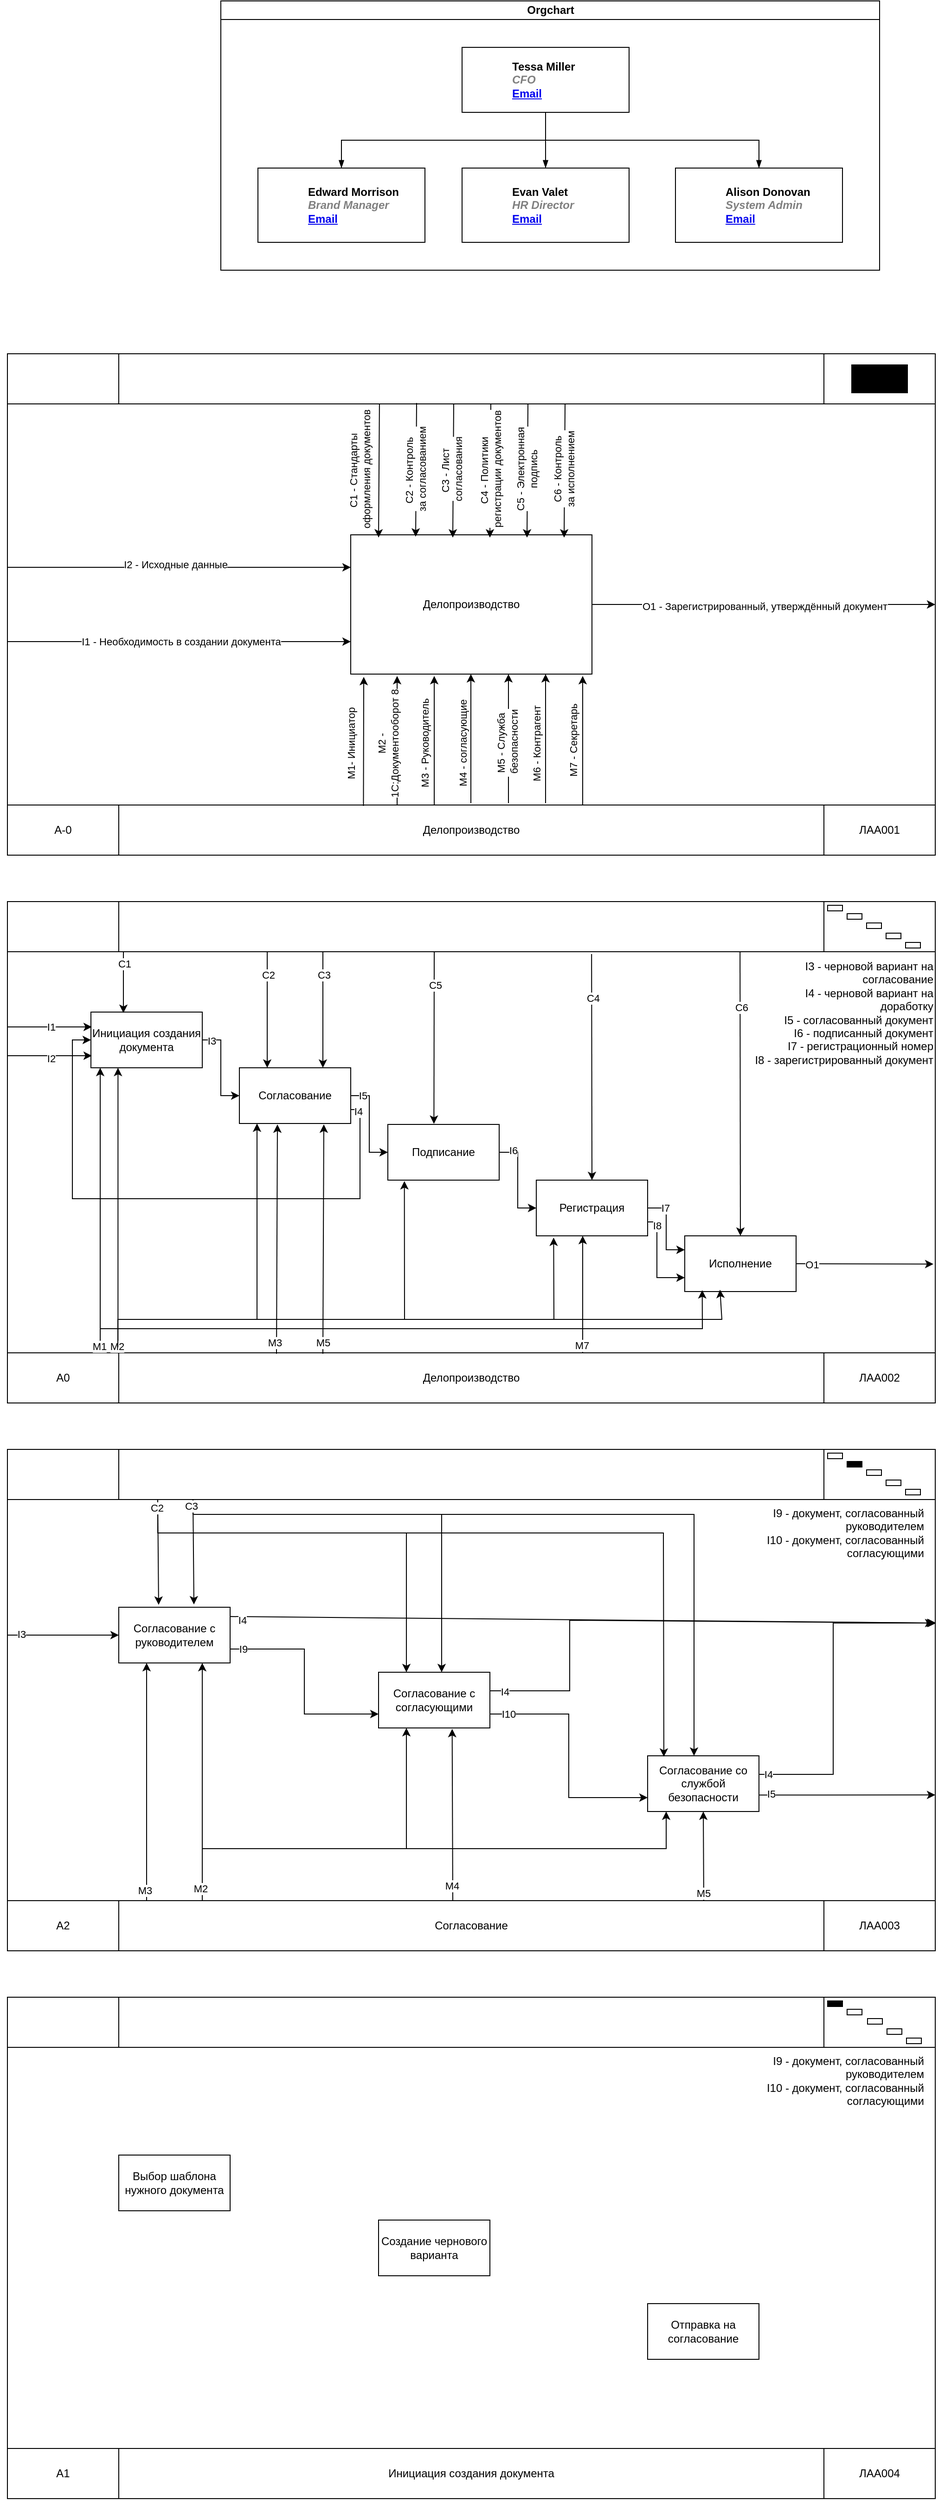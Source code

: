 <mxfile version="25.0.1">
  <diagram id="prtHgNgQTEPvFCAcTncT" name="Page-1">
    <mxGraphModel dx="2032" dy="688" grid="1" gridSize="10" guides="1" tooltips="1" connect="1" arrows="1" fold="1" page="1" pageScale="1" pageWidth="827" pageHeight="1169" math="0" shadow="0">
      <root>
        <mxCell id="0" />
        <mxCell id="1" parent="0" />
        <mxCell id="dNxyNK7c78bLwvsdeMH5-11" value="Orgchart" style="swimlane;html=1;startSize=20;horizontal=1;containerType=tree;glass=0;" parent="1" vertex="1">
          <mxGeometry x="40" y="80" width="710" height="290" as="geometry" />
        </mxCell>
        <UserObject label="%name%&lt;br&gt;&lt;i style=&quot;color: gray&quot;&gt;%position%&lt;/i&gt;&lt;br&gt;&lt;a href=&quot;mailto:%email%&quot;&gt;Email&lt;/a&gt;" name="Tessa Miller" position="CFO" location="Office 1" email="me@example.com" placeholders="1" link="https://www.draw.io" id="dNxyNK7c78bLwvsdeMH5-12">
          <mxCell style="label;image=https://cdn3.iconfinder.com/data/icons/user-avatars-1/512/users-3-128.png;whiteSpace=wrap;html=1;rounded=0;glass=0;treeMoving=1;treeFolding=1;" parent="dNxyNK7c78bLwvsdeMH5-11" vertex="1">
            <mxGeometry x="260" y="50" width="180" height="70" as="geometry" />
          </mxCell>
        </UserObject>
        <mxCell id="dNxyNK7c78bLwvsdeMH5-13" value="" style="endArrow=blockThin;endFill=1;fontSize=11;edgeStyle=elbowEdgeStyle;elbow=vertical;rounded=0;" parent="dNxyNK7c78bLwvsdeMH5-11" source="dNxyNK7c78bLwvsdeMH5-12" target="dNxyNK7c78bLwvsdeMH5-14" edge="1">
          <mxGeometry relative="1" as="geometry" />
        </mxCell>
        <UserObject label="%name%&lt;br&gt;&lt;i style=&quot;color: gray&quot;&gt;%position%&lt;/i&gt;&lt;br&gt;&lt;a href=&quot;mailto:%email%&quot;&gt;Email&lt;/a&gt;" name="Edward Morrison" position="Brand Manager" location="Office 2" email="me@example.com" placeholders="1" link="https://www.draw.io" id="dNxyNK7c78bLwvsdeMH5-14">
          <mxCell style="label;image=https://cdn3.iconfinder.com/data/icons/user-avatars-1/512/users-10-3-128.png;whiteSpace=wrap;html=1;rounded=0;glass=0;treeFolding=1;treeMoving=1;" parent="dNxyNK7c78bLwvsdeMH5-11" vertex="1">
            <mxGeometry x="40" y="180" width="180" height="80" as="geometry" />
          </mxCell>
        </UserObject>
        <mxCell id="dNxyNK7c78bLwvsdeMH5-15" value="" style="endArrow=blockThin;endFill=1;fontSize=11;edgeStyle=elbowEdgeStyle;elbow=vertical;rounded=0;" parent="dNxyNK7c78bLwvsdeMH5-11" source="dNxyNK7c78bLwvsdeMH5-12" target="dNxyNK7c78bLwvsdeMH5-16" edge="1">
          <mxGeometry relative="1" as="geometry" />
        </mxCell>
        <UserObject label="%name%&lt;br&gt;&lt;i style=&quot;color: gray&quot;&gt;%position%&lt;/i&gt;&lt;br&gt;&lt;a href=&quot;mailto:%email%&quot;&gt;Email&lt;/a&gt;" name="Evan Valet" position="HR Director" location="Office 4" email="me@example.com" placeholders="1" link="https://www.draw.io" id="dNxyNK7c78bLwvsdeMH5-16">
          <mxCell style="label;image=https://cdn3.iconfinder.com/data/icons/user-avatars-1/512/users-9-2-128.png;whiteSpace=wrap;html=1;rounded=0;glass=0;treeFolding=1;treeMoving=1;" parent="dNxyNK7c78bLwvsdeMH5-11" vertex="1">
            <mxGeometry x="260" y="180" width="180" height="80" as="geometry" />
          </mxCell>
        </UserObject>
        <mxCell id="dNxyNK7c78bLwvsdeMH5-17" value="" style="endArrow=blockThin;endFill=1;fontSize=11;edgeStyle=elbowEdgeStyle;elbow=vertical;rounded=0;" parent="dNxyNK7c78bLwvsdeMH5-11" source="dNxyNK7c78bLwvsdeMH5-12" target="dNxyNK7c78bLwvsdeMH5-18" edge="1">
          <mxGeometry relative="1" as="geometry" />
        </mxCell>
        <UserObject label="%name%&lt;br&gt;&lt;i style=&quot;color: gray&quot;&gt;%position%&lt;/i&gt;&lt;br&gt;&lt;a href=&quot;mailto:%email%&quot;&gt;Email&lt;/a&gt;" name="Alison Donovan" position="System Admin" location="Office 3" email="me@example.com" placeholders="1" link="https://www.draw.io" id="dNxyNK7c78bLwvsdeMH5-18">
          <mxCell style="label;image=https://cdn3.iconfinder.com/data/icons/user-avatars-1/512/users-2-128.png;whiteSpace=wrap;html=1;rounded=0;glass=0;" parent="dNxyNK7c78bLwvsdeMH5-11" vertex="1">
            <mxGeometry x="490" y="180" width="180" height="80" as="geometry" />
          </mxCell>
        </UserObject>
        <mxCell id="4uhgzGvUtN5T5S1G_zmg-6" value="" style="group" vertex="1" connectable="0" parent="1">
          <mxGeometry x="-190" y="460.0" width="1000" height="540" as="geometry" />
        </mxCell>
        <mxCell id="4uhgzGvUtN5T5S1G_zmg-1" value="" style="shape=process;whiteSpace=wrap;html=1;backgroundOutline=1;rotation=90;" vertex="1" parent="4uhgzGvUtN5T5S1G_zmg-6">
          <mxGeometry x="230" y="-230.0" width="540" height="1000" as="geometry" />
        </mxCell>
        <mxCell id="4uhgzGvUtN5T5S1G_zmg-2" value="" style="rounded=0;whiteSpace=wrap;html=1;" vertex="1" parent="4uhgzGvUtN5T5S1G_zmg-6">
          <mxGeometry y="5.684e-14" width="120" height="54" as="geometry" />
        </mxCell>
        <mxCell id="4uhgzGvUtN5T5S1G_zmg-3" value="ЛАА001" style="rounded=0;whiteSpace=wrap;html=1;" vertex="1" parent="4uhgzGvUtN5T5S1G_zmg-6">
          <mxGeometry x="880" y="486.0" width="120" height="54" as="geometry" />
        </mxCell>
        <mxCell id="4uhgzGvUtN5T5S1G_zmg-4" value="" style="rounded=0;whiteSpace=wrap;html=1;" vertex="1" parent="4uhgzGvUtN5T5S1G_zmg-6">
          <mxGeometry x="880" y="5.684e-14" width="120" height="54" as="geometry" />
        </mxCell>
        <mxCell id="4uhgzGvUtN5T5S1G_zmg-5" value="A-0" style="rounded=0;whiteSpace=wrap;html=1;" vertex="1" parent="4uhgzGvUtN5T5S1G_zmg-6">
          <mxGeometry y="486.0" width="120" height="54" as="geometry" />
        </mxCell>
        <mxCell id="4uhgzGvUtN5T5S1G_zmg-7" value="" style="rounded=0;whiteSpace=wrap;html=1;fillColor=#000000;" vertex="1" parent="4uhgzGvUtN5T5S1G_zmg-6">
          <mxGeometry x="910" y="12" width="60" height="30" as="geometry" />
        </mxCell>
        <mxCell id="4uhgzGvUtN5T5S1G_zmg-8" value="Делопроизводство" style="text;html=1;align=center;verticalAlign=middle;whiteSpace=wrap;rounded=0;" vertex="1" parent="4uhgzGvUtN5T5S1G_zmg-6">
          <mxGeometry x="120" y="486" width="760" height="54" as="geometry" />
        </mxCell>
        <mxCell id="4uhgzGvUtN5T5S1G_zmg-9" value="Делопроизводство" style="rounded=0;whiteSpace=wrap;html=1;" vertex="1" parent="4uhgzGvUtN5T5S1G_zmg-6">
          <mxGeometry x="370" y="195" width="260" height="150" as="geometry" />
        </mxCell>
        <mxCell id="4uhgzGvUtN5T5S1G_zmg-12" value="" style="endArrow=classic;html=1;rounded=0;exitX=0.461;exitY=0.999;exitDx=0;exitDy=0;exitPerimeter=0;entryX=0.004;entryY=0.36;entryDx=0;entryDy=0;entryPerimeter=0;" edge="1" parent="4uhgzGvUtN5T5S1G_zmg-6">
          <mxGeometry width="50" height="50" relative="1" as="geometry">
            <mxPoint y="310.0" as="sourcePoint" />
            <mxPoint x="370" y="310.0" as="targetPoint" />
          </mxGeometry>
        </mxCell>
        <mxCell id="4uhgzGvUtN5T5S1G_zmg-15" value="I1 - Необходимость в создании документа" style="edgeLabel;html=1;align=center;verticalAlign=middle;resizable=0;points=[];" vertex="1" connectable="0" parent="4uhgzGvUtN5T5S1G_zmg-12">
          <mxGeometry x="0.011" relative="1" as="geometry">
            <mxPoint as="offset" />
          </mxGeometry>
        </mxCell>
        <mxCell id="4uhgzGvUtN5T5S1G_zmg-16" value="" style="endArrow=classic;html=1;rounded=0;exitX=0.461;exitY=0.999;exitDx=0;exitDy=0;exitPerimeter=0;entryX=0.004;entryY=0.36;entryDx=0;entryDy=0;entryPerimeter=0;" edge="1" parent="4uhgzGvUtN5T5S1G_zmg-6">
          <mxGeometry width="50" height="50" relative="1" as="geometry">
            <mxPoint y="230.0" as="sourcePoint" />
            <mxPoint x="370" y="230.0" as="targetPoint" />
          </mxGeometry>
        </mxCell>
        <mxCell id="4uhgzGvUtN5T5S1G_zmg-18" value="I2 - Исходные данные" style="edgeLabel;html=1;align=center;verticalAlign=middle;resizable=0;points=[];" vertex="1" connectable="0" parent="4uhgzGvUtN5T5S1G_zmg-16">
          <mxGeometry x="-0.022" y="3" relative="1" as="geometry">
            <mxPoint as="offset" />
          </mxGeometry>
        </mxCell>
        <mxCell id="4uhgzGvUtN5T5S1G_zmg-19" value="" style="endArrow=classic;html=1;rounded=0;entryX=0.054;entryY=0.013;entryDx=0;entryDy=0;entryPerimeter=0;" edge="1" parent="4uhgzGvUtN5T5S1G_zmg-6">
          <mxGeometry width="50" height="50" relative="1" as="geometry">
            <mxPoint x="400.96" y="54.0" as="sourcePoint" />
            <mxPoint x="400.0" y="197.95" as="targetPoint" />
          </mxGeometry>
        </mxCell>
        <mxCell id="4uhgzGvUtN5T5S1G_zmg-25" value="C1 - Стандарты&amp;nbsp;&lt;div&gt;оформления документов&lt;/div&gt;" style="edgeLabel;html=1;align=center;verticalAlign=middle;resizable=0;points=[];rotation=-90;" vertex="1" connectable="0" parent="4uhgzGvUtN5T5S1G_zmg-19">
          <mxGeometry x="-0.083" y="-1" relative="1" as="geometry">
            <mxPoint x="-20" y="5" as="offset" />
          </mxGeometry>
        </mxCell>
        <mxCell id="4uhgzGvUtN5T5S1G_zmg-24" value="" style="endArrow=classic;html=1;rounded=0;entryX=0.054;entryY=0.013;entryDx=0;entryDy=0;entryPerimeter=0;" edge="1" parent="4uhgzGvUtN5T5S1G_zmg-6">
          <mxGeometry width="50" height="50" relative="1" as="geometry">
            <mxPoint x="601" y="54.0" as="sourcePoint" />
            <mxPoint x="600" y="198.0" as="targetPoint" />
          </mxGeometry>
        </mxCell>
        <mxCell id="4uhgzGvUtN5T5S1G_zmg-30" value="C6 - Контроль&lt;div&gt;за исполнением&lt;/div&gt;" style="edgeLabel;html=1;align=center;verticalAlign=middle;resizable=0;points=[];rotation=-90;" vertex="1" connectable="0" parent="4uhgzGvUtN5T5S1G_zmg-24">
          <mxGeometry x="0.153" y="-1" relative="1" as="geometry">
            <mxPoint y="-12" as="offset" />
          </mxGeometry>
        </mxCell>
        <mxCell id="4uhgzGvUtN5T5S1G_zmg-23" value="" style="endArrow=classic;html=1;rounded=0;entryX=0.054;entryY=0.013;entryDx=0;entryDy=0;entryPerimeter=0;" edge="1" parent="4uhgzGvUtN5T5S1G_zmg-6">
          <mxGeometry width="50" height="50" relative="1" as="geometry">
            <mxPoint x="561" y="54.0" as="sourcePoint" />
            <mxPoint x="560" y="198.0" as="targetPoint" />
          </mxGeometry>
        </mxCell>
        <mxCell id="4uhgzGvUtN5T5S1G_zmg-29" value="C5 - Электронная&lt;div&gt;подпись&lt;/div&gt;" style="edgeLabel;html=1;align=center;verticalAlign=middle;resizable=0;points=[];rotation=-90;" vertex="1" connectable="0" parent="4uhgzGvUtN5T5S1G_zmg-23">
          <mxGeometry x="0.111" y="-1" relative="1" as="geometry">
            <mxPoint y="-9" as="offset" />
          </mxGeometry>
        </mxCell>
        <mxCell id="4uhgzGvUtN5T5S1G_zmg-22" value="" style="endArrow=classic;html=1;rounded=0;entryX=0.054;entryY=0.013;entryDx=0;entryDy=0;entryPerimeter=0;" edge="1" parent="4uhgzGvUtN5T5S1G_zmg-6">
          <mxGeometry width="50" height="50" relative="1" as="geometry">
            <mxPoint x="521" y="54.0" as="sourcePoint" />
            <mxPoint x="520" y="198.0" as="targetPoint" />
          </mxGeometry>
        </mxCell>
        <mxCell id="4uhgzGvUtN5T5S1G_zmg-28" value="C4 - Политики&amp;nbsp;&lt;div&gt;регистрации документов&lt;/div&gt;" style="edgeLabel;html=1;align=center;verticalAlign=middle;resizable=0;points=[];rotation=-90;" vertex="1" connectable="0" parent="4uhgzGvUtN5T5S1G_zmg-22">
          <mxGeometry x="0.07" y="-3" relative="1" as="geometry">
            <mxPoint x="3" y="-6" as="offset" />
          </mxGeometry>
        </mxCell>
        <mxCell id="4uhgzGvUtN5T5S1G_zmg-21" value="" style="endArrow=classic;html=1;rounded=0;entryX=0.054;entryY=0.013;entryDx=0;entryDy=0;entryPerimeter=0;" edge="1" parent="4uhgzGvUtN5T5S1G_zmg-6">
          <mxGeometry width="50" height="50" relative="1" as="geometry">
            <mxPoint x="481" y="54.0" as="sourcePoint" />
            <mxPoint x="480" y="198.0" as="targetPoint" />
          </mxGeometry>
        </mxCell>
        <mxCell id="4uhgzGvUtN5T5S1G_zmg-27" value="C3 - Лист&amp;nbsp;&lt;div&gt;согласования&lt;/div&gt;" style="edgeLabel;html=1;align=center;verticalAlign=middle;resizable=0;points=[];rotation=-90;" vertex="1" connectable="0" parent="4uhgzGvUtN5T5S1G_zmg-21">
          <mxGeometry x="0.098" y="-2" relative="1" as="geometry">
            <mxPoint y="-8" as="offset" />
          </mxGeometry>
        </mxCell>
        <mxCell id="4uhgzGvUtN5T5S1G_zmg-20" value="" style="endArrow=classic;html=1;rounded=0;entryX=0.054;entryY=0.013;entryDx=0;entryDy=0;entryPerimeter=0;" edge="1" parent="4uhgzGvUtN5T5S1G_zmg-6">
          <mxGeometry width="50" height="50" relative="1" as="geometry">
            <mxPoint x="441" y="53.0" as="sourcePoint" />
            <mxPoint x="440" y="197.0" as="targetPoint" />
          </mxGeometry>
        </mxCell>
        <mxCell id="4uhgzGvUtN5T5S1G_zmg-26" value="C2 - Контроль&amp;nbsp;&lt;div&gt;за согласованием&lt;/div&gt;" style="edgeLabel;html=1;align=center;verticalAlign=middle;resizable=0;points=[];rotation=-90;" vertex="1" connectable="0" parent="4uhgzGvUtN5T5S1G_zmg-20">
          <mxGeometry x="0.139" y="-1" relative="1" as="geometry">
            <mxPoint y="-10" as="offset" />
          </mxGeometry>
        </mxCell>
        <mxCell id="4uhgzGvUtN5T5S1G_zmg-31" value="" style="endArrow=classic;html=1;rounded=0;" edge="1" parent="4uhgzGvUtN5T5S1G_zmg-6" target="4uhgzGvUtN5T5S1G_zmg-1">
          <mxGeometry width="50" height="50" relative="1" as="geometry">
            <mxPoint x="630" y="270.0" as="sourcePoint" />
            <mxPoint x="680" y="220.0" as="targetPoint" />
          </mxGeometry>
        </mxCell>
        <mxCell id="4uhgzGvUtN5T5S1G_zmg-32" value="O1 - Зарегистрированный, утверждённый документ" style="edgeLabel;html=1;align=center;verticalAlign=middle;resizable=0;points=[];" vertex="1" connectable="0" parent="4uhgzGvUtN5T5S1G_zmg-31">
          <mxGeometry x="0.005" y="-2" relative="1" as="geometry">
            <mxPoint as="offset" />
          </mxGeometry>
        </mxCell>
        <mxCell id="4uhgzGvUtN5T5S1G_zmg-33" value="" style="endArrow=classic;html=1;rounded=0;exitX=0.347;exitY=0.019;exitDx=0;exitDy=0;exitPerimeter=0;entryX=0.054;entryY=1.02;entryDx=0;entryDy=0;entryPerimeter=0;" edge="1" parent="4uhgzGvUtN5T5S1G_zmg-6" source="4uhgzGvUtN5T5S1G_zmg-8" target="4uhgzGvUtN5T5S1G_zmg-9">
          <mxGeometry width="50" height="50" relative="1" as="geometry">
            <mxPoint x="590" y="330.0" as="sourcePoint" />
            <mxPoint x="640" y="280.0" as="targetPoint" />
          </mxGeometry>
        </mxCell>
        <mxCell id="4uhgzGvUtN5T5S1G_zmg-41" value="M1- Инициатор" style="edgeLabel;html=1;align=center;verticalAlign=middle;resizable=0;points=[];rotation=-90;" vertex="1" connectable="0" parent="4uhgzGvUtN5T5S1G_zmg-33">
          <mxGeometry x="-0.065" y="3" relative="1" as="geometry">
            <mxPoint x="-11" y="-2" as="offset" />
          </mxGeometry>
        </mxCell>
        <mxCell id="4uhgzGvUtN5T5S1G_zmg-39" value="" style="endArrow=classic;html=1;rounded=0;exitX=0.347;exitY=0.019;exitDx=0;exitDy=0;exitPerimeter=0;entryX=0.054;entryY=1.02;entryDx=0;entryDy=0;entryPerimeter=0;" edge="1" parent="4uhgzGvUtN5T5S1G_zmg-6">
          <mxGeometry width="50" height="50" relative="1" as="geometry">
            <mxPoint x="580" y="484.0" as="sourcePoint" />
            <mxPoint x="580" y="345.0" as="targetPoint" />
          </mxGeometry>
        </mxCell>
        <mxCell id="4uhgzGvUtN5T5S1G_zmg-46" value="M6 - Контрагент" style="edgeLabel;html=1;align=center;verticalAlign=middle;resizable=0;points=[];rotation=-90;" vertex="1" connectable="0" parent="4uhgzGvUtN5T5S1G_zmg-39">
          <mxGeometry x="-0.293" relative="1" as="geometry">
            <mxPoint x="-10" y="-15" as="offset" />
          </mxGeometry>
        </mxCell>
        <mxCell id="4uhgzGvUtN5T5S1G_zmg-38" value="" style="endArrow=classic;html=1;rounded=0;exitX=0.347;exitY=0.019;exitDx=0;exitDy=0;exitPerimeter=0;entryX=0.054;entryY=1.02;entryDx=0;entryDy=0;entryPerimeter=0;" edge="1" parent="4uhgzGvUtN5T5S1G_zmg-6">
          <mxGeometry width="50" height="50" relative="1" as="geometry">
            <mxPoint x="460" y="486" as="sourcePoint" />
            <mxPoint x="460" y="347.0" as="targetPoint" />
          </mxGeometry>
        </mxCell>
        <mxCell id="4uhgzGvUtN5T5S1G_zmg-43" value="M3 - Руководитель" style="edgeLabel;html=1;align=center;verticalAlign=middle;resizable=0;points=[];rotation=-90;" vertex="1" connectable="0" parent="4uhgzGvUtN5T5S1G_zmg-38">
          <mxGeometry x="-0.041" y="2" relative="1" as="geometry">
            <mxPoint x="-8" as="offset" />
          </mxGeometry>
        </mxCell>
        <mxCell id="4uhgzGvUtN5T5S1G_zmg-37" value="" style="endArrow=classic;html=1;rounded=0;exitX=0.347;exitY=0.019;exitDx=0;exitDy=0;exitPerimeter=0;entryX=0.054;entryY=1.02;entryDx=0;entryDy=0;entryPerimeter=0;" edge="1" parent="4uhgzGvUtN5T5S1G_zmg-6">
          <mxGeometry width="50" height="50" relative="1" as="geometry">
            <mxPoint x="499.5" y="484.0" as="sourcePoint" />
            <mxPoint x="499.5" y="345.0" as="targetPoint" />
          </mxGeometry>
        </mxCell>
        <mxCell id="4uhgzGvUtN5T5S1G_zmg-44" value="M4 - согласующие" style="edgeLabel;html=1;align=center;verticalAlign=middle;resizable=0;points=[];rotation=-90;" vertex="1" connectable="0" parent="4uhgzGvUtN5T5S1G_zmg-37">
          <mxGeometry x="0.01" relative="1" as="geometry">
            <mxPoint x="-9" y="6" as="offset" />
          </mxGeometry>
        </mxCell>
        <mxCell id="4uhgzGvUtN5T5S1G_zmg-36" value="" style="endArrow=classic;html=1;rounded=0;exitX=0.347;exitY=0.019;exitDx=0;exitDy=0;exitPerimeter=0;entryX=0.054;entryY=1.02;entryDx=0;entryDy=0;entryPerimeter=0;" edge="1" parent="4uhgzGvUtN5T5S1G_zmg-6">
          <mxGeometry width="50" height="50" relative="1" as="geometry">
            <mxPoint x="540" y="484.0" as="sourcePoint" />
            <mxPoint x="540" y="345.0" as="targetPoint" />
          </mxGeometry>
        </mxCell>
        <mxCell id="4uhgzGvUtN5T5S1G_zmg-45" value="M5 - Служба&lt;div&gt;&amp;nbsp;безопасности&lt;/div&gt;" style="edgeLabel;html=1;align=center;verticalAlign=middle;resizable=0;points=[];rotation=-90;" vertex="1" connectable="0" parent="4uhgzGvUtN5T5S1G_zmg-36">
          <mxGeometry x="-0.158" y="1" relative="1" as="geometry">
            <mxPoint y="-6" as="offset" />
          </mxGeometry>
        </mxCell>
        <mxCell id="4uhgzGvUtN5T5S1G_zmg-35" value="" style="endArrow=classic;html=1;rounded=0;exitX=0.347;exitY=0.019;exitDx=0;exitDy=0;exitPerimeter=0;entryX=0.054;entryY=1.02;entryDx=0;entryDy=0;entryPerimeter=0;" edge="1" parent="4uhgzGvUtN5T5S1G_zmg-6">
          <mxGeometry width="50" height="50" relative="1" as="geometry">
            <mxPoint x="620" y="486.0" as="sourcePoint" />
            <mxPoint x="620" y="347.0" as="targetPoint" />
          </mxGeometry>
        </mxCell>
        <mxCell id="4uhgzGvUtN5T5S1G_zmg-47" value="M7 - Секретарь" style="edgeLabel;html=1;align=center;verticalAlign=middle;resizable=0;points=[];rotation=-90;" vertex="1" connectable="0" parent="4uhgzGvUtN5T5S1G_zmg-35">
          <mxGeometry x="-0.001" y="-1" relative="1" as="geometry">
            <mxPoint x="-11" as="offset" />
          </mxGeometry>
        </mxCell>
        <mxCell id="4uhgzGvUtN5T5S1G_zmg-34" value="" style="endArrow=classic;html=1;rounded=0;exitX=0.347;exitY=0.019;exitDx=0;exitDy=0;exitPerimeter=0;entryX=0.054;entryY=1.02;entryDx=0;entryDy=0;entryPerimeter=0;" edge="1" parent="4uhgzGvUtN5T5S1G_zmg-6">
          <mxGeometry width="50" height="50" relative="1" as="geometry">
            <mxPoint x="420" y="486.0" as="sourcePoint" />
            <mxPoint x="420" y="347.0" as="targetPoint" />
          </mxGeometry>
        </mxCell>
        <mxCell id="4uhgzGvUtN5T5S1G_zmg-42" value="&amp;nbsp;M2 -&amp;nbsp;&lt;div&gt;1C:Документооборот 8&lt;/div&gt;" style="edgeLabel;html=1;align=center;verticalAlign=middle;resizable=0;points=[];rotation=-90;" vertex="1" connectable="0" parent="4uhgzGvUtN5T5S1G_zmg-34">
          <mxGeometry x="-0.05" relative="1" as="geometry">
            <mxPoint x="-10" as="offset" />
          </mxGeometry>
        </mxCell>
        <mxCell id="4uhgzGvUtN5T5S1G_zmg-131" value="" style="endArrow=classic;html=1;rounded=0;entryX=0.25;entryY=1;entryDx=0;entryDy=0;" edge="1" parent="1">
          <mxGeometry width="50" height="50" relative="1" as="geometry">
            <mxPoint x="124" y="1537" as="sourcePoint" />
            <mxPoint x="125" y="1290" as="targetPoint" />
          </mxGeometry>
        </mxCell>
        <mxCell id="4uhgzGvUtN5T5S1G_zmg-134" value="M4" style="edgeLabel;html=1;align=center;verticalAlign=middle;resizable=0;points=[];" vertex="1" connectable="0" parent="4uhgzGvUtN5T5S1G_zmg-131">
          <mxGeometry x="-0.897" relative="1" as="geometry">
            <mxPoint as="offset" />
          </mxGeometry>
        </mxCell>
        <mxCell id="4uhgzGvUtN5T5S1G_zmg-136" value="" style="endArrow=classic;html=1;rounded=0;entryX=0.393;entryY=0.975;entryDx=0;entryDy=0;entryPerimeter=0;" edge="1" parent="1" target="4uhgzGvUtN5T5S1G_zmg-110">
          <mxGeometry width="50" height="50" relative="1" as="geometry">
            <mxPoint x="267" y="1536" as="sourcePoint" />
            <mxPoint x="317" y="1486" as="targetPoint" />
          </mxGeometry>
        </mxCell>
        <mxCell id="4uhgzGvUtN5T5S1G_zmg-137" value="M6" style="edgeLabel;html=1;align=center;verticalAlign=middle;resizable=0;points=[];" vertex="1" connectable="0" parent="4uhgzGvUtN5T5S1G_zmg-136">
          <mxGeometry x="-0.867" y="1" relative="1" as="geometry">
            <mxPoint as="offset" />
          </mxGeometry>
        </mxCell>
        <mxCell id="4uhgzGvUtN5T5S1G_zmg-169" value="" style="group" vertex="1" connectable="0" parent="1">
          <mxGeometry x="-190" y="1050" width="1000" height="540" as="geometry" />
        </mxCell>
        <mxCell id="4uhgzGvUtN5T5S1G_zmg-49" value="" style="group" vertex="1" connectable="0" parent="4uhgzGvUtN5T5S1G_zmg-169">
          <mxGeometry width="1000" height="540" as="geometry" />
        </mxCell>
        <mxCell id="4uhgzGvUtN5T5S1G_zmg-50" value="" style="shape=process;whiteSpace=wrap;html=1;backgroundOutline=1;rotation=90;" vertex="1" parent="4uhgzGvUtN5T5S1G_zmg-49">
          <mxGeometry x="230" y="-230.0" width="540" height="1000" as="geometry" />
        </mxCell>
        <mxCell id="4uhgzGvUtN5T5S1G_zmg-51" value="" style="rounded=0;whiteSpace=wrap;html=1;" vertex="1" parent="4uhgzGvUtN5T5S1G_zmg-49">
          <mxGeometry y="5.684e-14" width="120" height="54" as="geometry" />
        </mxCell>
        <mxCell id="4uhgzGvUtN5T5S1G_zmg-52" value="ЛАА002" style="rounded=0;whiteSpace=wrap;html=1;" vertex="1" parent="4uhgzGvUtN5T5S1G_zmg-49">
          <mxGeometry x="880" y="486.0" width="120" height="54" as="geometry" />
        </mxCell>
        <mxCell id="4uhgzGvUtN5T5S1G_zmg-53" value="" style="rounded=0;whiteSpace=wrap;html=1;" vertex="1" parent="4uhgzGvUtN5T5S1G_zmg-49">
          <mxGeometry x="880" y="5.684e-14" width="120" height="54" as="geometry" />
        </mxCell>
        <mxCell id="4uhgzGvUtN5T5S1G_zmg-54" value="A0" style="rounded=0;whiteSpace=wrap;html=1;" vertex="1" parent="4uhgzGvUtN5T5S1G_zmg-49">
          <mxGeometry y="486.0" width="120" height="54" as="geometry" />
        </mxCell>
        <mxCell id="4uhgzGvUtN5T5S1G_zmg-56" value="Делопроизводство" style="text;html=1;align=center;verticalAlign=middle;whiteSpace=wrap;rounded=0;" vertex="1" parent="4uhgzGvUtN5T5S1G_zmg-49">
          <mxGeometry x="120" y="486" width="760" height="54" as="geometry" />
        </mxCell>
        <mxCell id="4uhgzGvUtN5T5S1G_zmg-155" style="edgeStyle=orthogonalEdgeStyle;rounded=0;orthogonalLoop=1;jettySize=auto;html=1;exitX=1;exitY=0.5;exitDx=0;exitDy=0;" edge="1" parent="4uhgzGvUtN5T5S1G_zmg-49" source="4uhgzGvUtN5T5S1G_zmg-90" target="4uhgzGvUtN5T5S1G_zmg-109">
          <mxGeometry relative="1" as="geometry" />
        </mxCell>
        <mxCell id="4uhgzGvUtN5T5S1G_zmg-160" value="I3" style="edgeLabel;html=1;align=center;verticalAlign=middle;resizable=0;points=[];" vertex="1" connectable="0" parent="4uhgzGvUtN5T5S1G_zmg-155">
          <mxGeometry x="-0.807" y="-1" relative="1" as="geometry">
            <mxPoint as="offset" />
          </mxGeometry>
        </mxCell>
        <mxCell id="4uhgzGvUtN5T5S1G_zmg-90" value="Инициация создания документа" style="rounded=0;whiteSpace=wrap;html=1;" vertex="1" parent="4uhgzGvUtN5T5S1G_zmg-49">
          <mxGeometry x="90" y="119" width="120" height="60" as="geometry" />
        </mxCell>
        <mxCell id="4uhgzGvUtN5T5S1G_zmg-91" value="" style="rounded=0;whiteSpace=wrap;html=1;" vertex="1" parent="4uhgzGvUtN5T5S1G_zmg-49">
          <mxGeometry x="884" y="4" width="16" height="6" as="geometry" />
        </mxCell>
        <mxCell id="4uhgzGvUtN5T5S1G_zmg-92" value="" style="rounded=0;whiteSpace=wrap;html=1;" vertex="1" parent="4uhgzGvUtN5T5S1G_zmg-49">
          <mxGeometry x="905" y="13" width="16" height="6" as="geometry" />
        </mxCell>
        <mxCell id="4uhgzGvUtN5T5S1G_zmg-112" value="Исполнение" style="rounded=0;whiteSpace=wrap;html=1;" vertex="1" parent="4uhgzGvUtN5T5S1G_zmg-49">
          <mxGeometry x="730" y="360" width="120" height="60" as="geometry" />
        </mxCell>
        <mxCell id="4uhgzGvUtN5T5S1G_zmg-158" style="edgeStyle=orthogonalEdgeStyle;rounded=0;orthogonalLoop=1;jettySize=auto;html=1;exitX=1;exitY=0.5;exitDx=0;exitDy=0;entryX=0;entryY=0.25;entryDx=0;entryDy=0;" edge="1" parent="4uhgzGvUtN5T5S1G_zmg-49" source="4uhgzGvUtN5T5S1G_zmg-111" target="4uhgzGvUtN5T5S1G_zmg-112">
          <mxGeometry relative="1" as="geometry" />
        </mxCell>
        <mxCell id="4uhgzGvUtN5T5S1G_zmg-164" value="I7" style="edgeLabel;html=1;align=center;verticalAlign=middle;resizable=0;points=[];" vertex="1" connectable="0" parent="4uhgzGvUtN5T5S1G_zmg-158">
          <mxGeometry x="-0.563" relative="1" as="geometry">
            <mxPoint as="offset" />
          </mxGeometry>
        </mxCell>
        <mxCell id="4uhgzGvUtN5T5S1G_zmg-165" style="edgeStyle=orthogonalEdgeStyle;rounded=0;orthogonalLoop=1;jettySize=auto;html=1;exitX=1;exitY=0.75;exitDx=0;exitDy=0;entryX=0;entryY=0.75;entryDx=0;entryDy=0;" edge="1" parent="4uhgzGvUtN5T5S1G_zmg-49" source="4uhgzGvUtN5T5S1G_zmg-111" target="4uhgzGvUtN5T5S1G_zmg-112">
          <mxGeometry relative="1" as="geometry">
            <Array as="points">
              <mxPoint x="700" y="345" />
              <mxPoint x="700" y="405" />
            </Array>
          </mxGeometry>
        </mxCell>
        <mxCell id="4uhgzGvUtN5T5S1G_zmg-166" value="I8" style="edgeLabel;html=1;align=center;verticalAlign=middle;resizable=0;points=[];" vertex="1" connectable="0" parent="4uhgzGvUtN5T5S1G_zmg-165">
          <mxGeometry x="-0.73" relative="1" as="geometry">
            <mxPoint as="offset" />
          </mxGeometry>
        </mxCell>
        <mxCell id="4uhgzGvUtN5T5S1G_zmg-111" value="Регистрация" style="rounded=0;whiteSpace=wrap;html=1;" vertex="1" parent="4uhgzGvUtN5T5S1G_zmg-49">
          <mxGeometry x="570" y="300" width="120" height="60" as="geometry" />
        </mxCell>
        <mxCell id="4uhgzGvUtN5T5S1G_zmg-157" style="edgeStyle=orthogonalEdgeStyle;rounded=0;orthogonalLoop=1;jettySize=auto;html=1;exitX=1;exitY=0.5;exitDx=0;exitDy=0;" edge="1" parent="4uhgzGvUtN5T5S1G_zmg-49" source="4uhgzGvUtN5T5S1G_zmg-110" target="4uhgzGvUtN5T5S1G_zmg-111">
          <mxGeometry relative="1" as="geometry" />
        </mxCell>
        <mxCell id="4uhgzGvUtN5T5S1G_zmg-163" value="I6" style="edgeLabel;html=1;align=center;verticalAlign=middle;resizable=0;points=[];" vertex="1" connectable="0" parent="4uhgzGvUtN5T5S1G_zmg-157">
          <mxGeometry x="-0.707" y="2" relative="1" as="geometry">
            <mxPoint as="offset" />
          </mxGeometry>
        </mxCell>
        <mxCell id="4uhgzGvUtN5T5S1G_zmg-110" value="Подписание" style="rounded=0;whiteSpace=wrap;html=1;" vertex="1" parent="4uhgzGvUtN5T5S1G_zmg-49">
          <mxGeometry x="410" y="240" width="120" height="60" as="geometry" />
        </mxCell>
        <mxCell id="4uhgzGvUtN5T5S1G_zmg-156" style="edgeStyle=orthogonalEdgeStyle;rounded=0;orthogonalLoop=1;jettySize=auto;html=1;exitX=1;exitY=0.5;exitDx=0;exitDy=0;entryX=0;entryY=0.5;entryDx=0;entryDy=0;" edge="1" parent="4uhgzGvUtN5T5S1G_zmg-49" source="4uhgzGvUtN5T5S1G_zmg-109" target="4uhgzGvUtN5T5S1G_zmg-110">
          <mxGeometry relative="1" as="geometry" />
        </mxCell>
        <mxCell id="4uhgzGvUtN5T5S1G_zmg-162" value="I5" style="edgeLabel;html=1;align=center;verticalAlign=middle;resizable=0;points=[];" vertex="1" connectable="0" parent="4uhgzGvUtN5T5S1G_zmg-156">
          <mxGeometry x="-0.743" relative="1" as="geometry">
            <mxPoint as="offset" />
          </mxGeometry>
        </mxCell>
        <mxCell id="4uhgzGvUtN5T5S1G_zmg-159" style="edgeStyle=orthogonalEdgeStyle;rounded=0;orthogonalLoop=1;jettySize=auto;html=1;exitX=1;exitY=0.75;exitDx=0;exitDy=0;entryX=0;entryY=0.5;entryDx=0;entryDy=0;" edge="1" parent="4uhgzGvUtN5T5S1G_zmg-49" source="4uhgzGvUtN5T5S1G_zmg-109" target="4uhgzGvUtN5T5S1G_zmg-90">
          <mxGeometry relative="1" as="geometry">
            <Array as="points">
              <mxPoint x="380" y="224" />
              <mxPoint x="380" y="320" />
              <mxPoint x="70" y="320" />
              <mxPoint x="70" y="149" />
            </Array>
          </mxGeometry>
        </mxCell>
        <mxCell id="4uhgzGvUtN5T5S1G_zmg-161" value="I4" style="edgeLabel;html=1;align=center;verticalAlign=middle;resizable=0;points=[];" vertex="1" connectable="0" parent="4uhgzGvUtN5T5S1G_zmg-159">
          <mxGeometry x="-0.961" y="-2" relative="1" as="geometry">
            <mxPoint as="offset" />
          </mxGeometry>
        </mxCell>
        <mxCell id="4uhgzGvUtN5T5S1G_zmg-109" value="Согласование" style="rounded=0;whiteSpace=wrap;html=1;" vertex="1" parent="4uhgzGvUtN5T5S1G_zmg-49">
          <mxGeometry x="250" y="179" width="120" height="60" as="geometry" />
        </mxCell>
        <mxCell id="4uhgzGvUtN5T5S1G_zmg-113" value="" style="endArrow=classic;html=1;rounded=0;exitX=0.25;exitY=1;exitDx=0;exitDy=0;" edge="1" parent="4uhgzGvUtN5T5S1G_zmg-49" source="4uhgzGvUtN5T5S1G_zmg-50">
          <mxGeometry width="50" height="50" relative="1" as="geometry">
            <mxPoint x="480" y="260" as="sourcePoint" />
            <mxPoint x="91" y="135" as="targetPoint" />
          </mxGeometry>
        </mxCell>
        <mxCell id="4uhgzGvUtN5T5S1G_zmg-115" value="I1" style="edgeLabel;html=1;align=center;verticalAlign=middle;resizable=0;points=[];" vertex="1" connectable="0" parent="4uhgzGvUtN5T5S1G_zmg-113">
          <mxGeometry x="0.018" relative="1" as="geometry">
            <mxPoint as="offset" />
          </mxGeometry>
        </mxCell>
        <mxCell id="4uhgzGvUtN5T5S1G_zmg-114" value="" style="endArrow=classic;html=1;rounded=0;exitX=0.25;exitY=1;exitDx=0;exitDy=0;" edge="1" parent="4uhgzGvUtN5T5S1G_zmg-49">
          <mxGeometry width="50" height="50" relative="1" as="geometry">
            <mxPoint y="166" as="sourcePoint" />
            <mxPoint x="91" y="166" as="targetPoint" />
          </mxGeometry>
        </mxCell>
        <mxCell id="4uhgzGvUtN5T5S1G_zmg-116" value="I2" style="edgeLabel;html=1;align=center;verticalAlign=middle;resizable=0;points=[];" vertex="1" connectable="0" parent="4uhgzGvUtN5T5S1G_zmg-114">
          <mxGeometry x="0.165" y="-3" relative="1" as="geometry">
            <mxPoint x="-6" as="offset" />
          </mxGeometry>
        </mxCell>
        <mxCell id="4uhgzGvUtN5T5S1G_zmg-117" value="" style="endArrow=classic;html=1;rounded=0;entryX=0;entryY=1;entryDx=0;entryDy=0;" edge="1" parent="4uhgzGvUtN5T5S1G_zmg-49">
          <mxGeometry width="50" height="50" relative="1" as="geometry">
            <mxPoint x="100" y="486" as="sourcePoint" />
            <mxPoint x="100.0" y="179" as="targetPoint" />
          </mxGeometry>
        </mxCell>
        <mxCell id="4uhgzGvUtN5T5S1G_zmg-118" value="" style="endArrow=classic;html=1;rounded=0;entryX=0.157;entryY=0.975;entryDx=0;entryDy=0;entryPerimeter=0;" edge="1" parent="4uhgzGvUtN5T5S1G_zmg-49" target="4uhgzGvUtN5T5S1G_zmg-112">
          <mxGeometry width="50" height="50" relative="1" as="geometry">
            <mxPoint x="100" y="486" as="sourcePoint" />
            <mxPoint x="150" y="436" as="targetPoint" />
            <Array as="points">
              <mxPoint x="100" y="460" />
              <mxPoint x="749" y="460" />
            </Array>
          </mxGeometry>
        </mxCell>
        <mxCell id="4uhgzGvUtN5T5S1G_zmg-119" value="M1" style="edgeLabel;html=1;align=center;verticalAlign=middle;resizable=0;points=[];" vertex="1" connectable="0" parent="4uhgzGvUtN5T5S1G_zmg-118">
          <mxGeometry x="-0.979" y="1" relative="1" as="geometry">
            <mxPoint as="offset" />
          </mxGeometry>
        </mxCell>
        <mxCell id="4uhgzGvUtN5T5S1G_zmg-121" value="" style="endArrow=classic;html=1;rounded=0;entryX=0;entryY=1;entryDx=0;entryDy=0;" edge="1" parent="4uhgzGvUtN5T5S1G_zmg-49">
          <mxGeometry width="50" height="50" relative="1" as="geometry">
            <mxPoint x="119.17" y="486" as="sourcePoint" />
            <mxPoint x="119.17" y="179" as="targetPoint" />
          </mxGeometry>
        </mxCell>
        <mxCell id="4uhgzGvUtN5T5S1G_zmg-122" value="" style="endArrow=classic;html=1;rounded=0;entryX=0.157;entryY=0.975;entryDx=0;entryDy=0;entryPerimeter=0;" edge="1" parent="4uhgzGvUtN5T5S1G_zmg-49">
          <mxGeometry width="50" height="50" relative="1" as="geometry">
            <mxPoint x="119" y="486" as="sourcePoint" />
            <mxPoint x="768" y="418" as="targetPoint" />
            <Array as="points">
              <mxPoint x="119" y="450" />
              <mxPoint x="770" y="450" />
            </Array>
          </mxGeometry>
        </mxCell>
        <mxCell id="4uhgzGvUtN5T5S1G_zmg-123" value="M2" style="edgeLabel;html=1;align=center;verticalAlign=middle;resizable=0;points=[];" vertex="1" connectable="0" parent="4uhgzGvUtN5T5S1G_zmg-122">
          <mxGeometry x="-0.979" y="1" relative="1" as="geometry">
            <mxPoint as="offset" />
          </mxGeometry>
        </mxCell>
        <mxCell id="4uhgzGvUtN5T5S1G_zmg-127" value="" style="endArrow=classic;html=1;rounded=0;" edge="1" parent="4uhgzGvUtN5T5S1G_zmg-49">
          <mxGeometry width="50" height="50" relative="1" as="geometry">
            <mxPoint x="119" y="480" as="sourcePoint" />
            <mxPoint x="269" y="239" as="targetPoint" />
            <Array as="points">
              <mxPoint x="119" y="450" />
              <mxPoint x="269" y="450" />
            </Array>
          </mxGeometry>
        </mxCell>
        <mxCell id="4uhgzGvUtN5T5S1G_zmg-128" value="" style="endArrow=classic;html=1;rounded=0;entryX=0.157;entryY=1.017;entryDx=0;entryDy=0;entryPerimeter=0;" edge="1" parent="4uhgzGvUtN5T5S1G_zmg-49">
          <mxGeometry width="50" height="50" relative="1" as="geometry">
            <mxPoint x="119" y="470" as="sourcePoint" />
            <mxPoint x="427.84" y="301.02" as="targetPoint" />
            <Array as="points">
              <mxPoint x="119" y="450" />
              <mxPoint x="428" y="450" />
            </Array>
          </mxGeometry>
        </mxCell>
        <mxCell id="4uhgzGvUtN5T5S1G_zmg-129" value="" style="endArrow=classic;html=1;rounded=0;entryX=0.164;entryY=1.031;entryDx=0;entryDy=0;entryPerimeter=0;" edge="1" parent="4uhgzGvUtN5T5S1G_zmg-49">
          <mxGeometry width="50" height="50" relative="1" as="geometry">
            <mxPoint x="119" y="470" as="sourcePoint" />
            <mxPoint x="588.68" y="361.86" as="targetPoint" />
            <Array as="points">
              <mxPoint x="119" y="450" />
              <mxPoint x="589" y="450" />
            </Array>
          </mxGeometry>
        </mxCell>
        <mxCell id="4uhgzGvUtN5T5S1G_zmg-130" value="" style="endArrow=classic;html=1;rounded=0;entryX=0.25;entryY=1;entryDx=0;entryDy=0;" edge="1" parent="4uhgzGvUtN5T5S1G_zmg-49">
          <mxGeometry width="50" height="50" relative="1" as="geometry">
            <mxPoint x="290" y="487" as="sourcePoint" />
            <mxPoint x="291" y="240" as="targetPoint" />
          </mxGeometry>
        </mxCell>
        <mxCell id="4uhgzGvUtN5T5S1G_zmg-133" value="M3" style="edgeLabel;html=1;align=center;verticalAlign=middle;resizable=0;points=[];" vertex="1" connectable="0" parent="4uhgzGvUtN5T5S1G_zmg-130">
          <mxGeometry x="-0.897" y="2" relative="1" as="geometry">
            <mxPoint as="offset" />
          </mxGeometry>
        </mxCell>
        <mxCell id="4uhgzGvUtN5T5S1G_zmg-132" value="" style="endArrow=classic;html=1;rounded=0;entryX=0.25;entryY=1;entryDx=0;entryDy=0;" edge="1" parent="4uhgzGvUtN5T5S1G_zmg-49">
          <mxGeometry width="50" height="50" relative="1" as="geometry">
            <mxPoint x="340" y="487" as="sourcePoint" />
            <mxPoint x="341" y="240" as="targetPoint" />
          </mxGeometry>
        </mxCell>
        <mxCell id="4uhgzGvUtN5T5S1G_zmg-135" value="M5" style="edgeLabel;html=1;align=center;verticalAlign=middle;resizable=0;points=[];" vertex="1" connectable="0" parent="4uhgzGvUtN5T5S1G_zmg-132">
          <mxGeometry x="-0.897" relative="1" as="geometry">
            <mxPoint as="offset" />
          </mxGeometry>
        </mxCell>
        <mxCell id="4uhgzGvUtN5T5S1G_zmg-138" value="" style="endArrow=classic;html=1;rounded=0;" edge="1" parent="4uhgzGvUtN5T5S1G_zmg-49">
          <mxGeometry width="50" height="50" relative="1" as="geometry">
            <mxPoint x="620" y="486" as="sourcePoint" />
            <mxPoint x="620" y="360" as="targetPoint" />
          </mxGeometry>
        </mxCell>
        <mxCell id="4uhgzGvUtN5T5S1G_zmg-139" value="M7" style="edgeLabel;html=1;align=center;verticalAlign=middle;resizable=0;points=[];" vertex="1" connectable="0" parent="4uhgzGvUtN5T5S1G_zmg-138">
          <mxGeometry x="-0.867" y="1" relative="1" as="geometry">
            <mxPoint as="offset" />
          </mxGeometry>
        </mxCell>
        <mxCell id="4uhgzGvUtN5T5S1G_zmg-140" value="" style="endArrow=classic;html=1;rounded=0;" edge="1" parent="4uhgzGvUtN5T5S1G_zmg-49">
          <mxGeometry width="50" height="50" relative="1" as="geometry">
            <mxPoint x="125" y="54" as="sourcePoint" />
            <mxPoint x="125" y="120" as="targetPoint" />
          </mxGeometry>
        </mxCell>
        <mxCell id="4uhgzGvUtN5T5S1G_zmg-141" value="C1" style="edgeLabel;html=1;align=center;verticalAlign=middle;resizable=0;points=[];" vertex="1" connectable="0" parent="4uhgzGvUtN5T5S1G_zmg-140">
          <mxGeometry x="-0.611" y="1" relative="1" as="geometry">
            <mxPoint as="offset" />
          </mxGeometry>
        </mxCell>
        <mxCell id="4uhgzGvUtN5T5S1G_zmg-142" value="" style="endArrow=classic;html=1;rounded=0;entryX=0.25;entryY=0;entryDx=0;entryDy=0;" edge="1" parent="4uhgzGvUtN5T5S1G_zmg-49" target="4uhgzGvUtN5T5S1G_zmg-109">
          <mxGeometry width="50" height="50" relative="1" as="geometry">
            <mxPoint x="280" y="54" as="sourcePoint" />
            <mxPoint x="280" y="120" as="targetPoint" />
          </mxGeometry>
        </mxCell>
        <mxCell id="4uhgzGvUtN5T5S1G_zmg-143" value="C2" style="edgeLabel;html=1;align=center;verticalAlign=middle;resizable=0;points=[];" vertex="1" connectable="0" parent="4uhgzGvUtN5T5S1G_zmg-142">
          <mxGeometry x="-0.611" y="1" relative="1" as="geometry">
            <mxPoint as="offset" />
          </mxGeometry>
        </mxCell>
        <mxCell id="4uhgzGvUtN5T5S1G_zmg-144" value="" style="endArrow=classic;html=1;rounded=0;entryX=0.25;entryY=0;entryDx=0;entryDy=0;" edge="1" parent="4uhgzGvUtN5T5S1G_zmg-49">
          <mxGeometry width="50" height="50" relative="1" as="geometry">
            <mxPoint x="340" y="54" as="sourcePoint" />
            <mxPoint x="340" y="179" as="targetPoint" />
          </mxGeometry>
        </mxCell>
        <mxCell id="4uhgzGvUtN5T5S1G_zmg-145" value="C3" style="edgeLabel;html=1;align=center;verticalAlign=middle;resizable=0;points=[];" vertex="1" connectable="0" parent="4uhgzGvUtN5T5S1G_zmg-144">
          <mxGeometry x="-0.611" y="1" relative="1" as="geometry">
            <mxPoint as="offset" />
          </mxGeometry>
        </mxCell>
        <mxCell id="4uhgzGvUtN5T5S1G_zmg-146" value="" style="endArrow=classic;html=1;rounded=0;entryX=0.414;entryY=-0.011;entryDx=0;entryDy=0;entryPerimeter=0;" edge="1" parent="4uhgzGvUtN5T5S1G_zmg-49" target="4uhgzGvUtN5T5S1G_zmg-110">
          <mxGeometry width="50" height="50" relative="1" as="geometry">
            <mxPoint x="460" y="54" as="sourcePoint" />
            <mxPoint x="460" y="179" as="targetPoint" />
          </mxGeometry>
        </mxCell>
        <mxCell id="4uhgzGvUtN5T5S1G_zmg-147" value="C5" style="edgeLabel;html=1;align=center;verticalAlign=middle;resizable=0;points=[];" vertex="1" connectable="0" parent="4uhgzGvUtN5T5S1G_zmg-146">
          <mxGeometry x="-0.611" y="1" relative="1" as="geometry">
            <mxPoint as="offset" />
          </mxGeometry>
        </mxCell>
        <mxCell id="4uhgzGvUtN5T5S1G_zmg-148" value="" style="endArrow=classic;html=1;rounded=0;entryX=0.5;entryY=0;entryDx=0;entryDy=0;" edge="1" parent="4uhgzGvUtN5T5S1G_zmg-49" target="4uhgzGvUtN5T5S1G_zmg-111">
          <mxGeometry width="50" height="50" relative="1" as="geometry">
            <mxPoint x="629.58" y="56.5" as="sourcePoint" />
            <mxPoint x="629.58" y="241.5" as="targetPoint" />
          </mxGeometry>
        </mxCell>
        <mxCell id="4uhgzGvUtN5T5S1G_zmg-149" value="C4" style="edgeLabel;html=1;align=center;verticalAlign=middle;resizable=0;points=[];" vertex="1" connectable="0" parent="4uhgzGvUtN5T5S1G_zmg-148">
          <mxGeometry x="-0.611" y="1" relative="1" as="geometry">
            <mxPoint as="offset" />
          </mxGeometry>
        </mxCell>
        <mxCell id="4uhgzGvUtN5T5S1G_zmg-150" value="" style="endArrow=classic;html=1;rounded=0;entryX=0.5;entryY=0;entryDx=0;entryDy=0;" edge="1" parent="4uhgzGvUtN5T5S1G_zmg-49" target="4uhgzGvUtN5T5S1G_zmg-112">
          <mxGeometry width="50" height="50" relative="1" as="geometry">
            <mxPoint x="789.58" y="54" as="sourcePoint" />
            <mxPoint x="790" y="297.5" as="targetPoint" />
          </mxGeometry>
        </mxCell>
        <mxCell id="4uhgzGvUtN5T5S1G_zmg-151" value="C6" style="edgeLabel;html=1;align=center;verticalAlign=middle;resizable=0;points=[];" vertex="1" connectable="0" parent="4uhgzGvUtN5T5S1G_zmg-150">
          <mxGeometry x="-0.611" y="1" relative="1" as="geometry">
            <mxPoint as="offset" />
          </mxGeometry>
        </mxCell>
        <mxCell id="4uhgzGvUtN5T5S1G_zmg-152" value="" style="endArrow=classic;html=1;rounded=0;entryX=0.723;entryY=0.002;entryDx=0;entryDy=0;entryPerimeter=0;" edge="1" parent="4uhgzGvUtN5T5S1G_zmg-49" target="4uhgzGvUtN5T5S1G_zmg-50">
          <mxGeometry width="50" height="50" relative="1" as="geometry">
            <mxPoint x="850" y="390" as="sourcePoint" />
            <mxPoint x="900" y="340" as="targetPoint" />
          </mxGeometry>
        </mxCell>
        <mxCell id="4uhgzGvUtN5T5S1G_zmg-153" value="O1" style="edgeLabel;html=1;align=center;verticalAlign=middle;resizable=0;points=[];" vertex="1" connectable="0" parent="4uhgzGvUtN5T5S1G_zmg-152">
          <mxGeometry x="-0.779" y="-1" relative="1" as="geometry">
            <mxPoint as="offset" />
          </mxGeometry>
        </mxCell>
        <mxCell id="4uhgzGvUtN5T5S1G_zmg-167" value="I3 - черновой вариант на согласование&lt;div&gt;I4 - черновой вариант на доработку&lt;/div&gt;&lt;div&gt;I5 - согласованный документ&lt;/div&gt;&lt;div&gt;I6 - подписанный документ&lt;/div&gt;&lt;div&gt;I7 - регистрационный номер&lt;/div&gt;&lt;div&gt;I8 - зарегистрированный документ&lt;/div&gt;" style="text;html=1;align=right;verticalAlign=middle;whiteSpace=wrap;rounded=0;" vertex="1" parent="4uhgzGvUtN5T5S1G_zmg-49">
          <mxGeometry x="800" y="54" width="200" height="131" as="geometry" />
        </mxCell>
        <mxCell id="4uhgzGvUtN5T5S1G_zmg-236" value="" style="group" vertex="1" connectable="0" parent="4uhgzGvUtN5T5S1G_zmg-169">
          <mxGeometry x="926" y="23" width="58" height="27" as="geometry" />
        </mxCell>
        <mxCell id="4uhgzGvUtN5T5S1G_zmg-106" value="" style="rounded=0;whiteSpace=wrap;html=1;" vertex="1" parent="4uhgzGvUtN5T5S1G_zmg-236">
          <mxGeometry width="16" height="6" as="geometry" />
        </mxCell>
        <mxCell id="4uhgzGvUtN5T5S1G_zmg-107" value="" style="rounded=0;whiteSpace=wrap;html=1;" vertex="1" parent="4uhgzGvUtN5T5S1G_zmg-236">
          <mxGeometry x="21" y="11" width="16" height="6" as="geometry" />
        </mxCell>
        <mxCell id="4uhgzGvUtN5T5S1G_zmg-108" value="" style="rounded=0;whiteSpace=wrap;html=1;" vertex="1" parent="4uhgzGvUtN5T5S1G_zmg-236">
          <mxGeometry x="42" y="21" width="16" height="6" as="geometry" />
        </mxCell>
        <mxCell id="4uhgzGvUtN5T5S1G_zmg-170" value="" style="group" vertex="1" connectable="0" parent="1">
          <mxGeometry x="-190" y="1640" width="1000" height="540" as="geometry" />
        </mxCell>
        <mxCell id="4uhgzGvUtN5T5S1G_zmg-171" value="" style="shape=process;whiteSpace=wrap;html=1;backgroundOutline=1;rotation=90;" vertex="1" parent="4uhgzGvUtN5T5S1G_zmg-170">
          <mxGeometry x="230" y="-230.0" width="540" height="1000" as="geometry" />
        </mxCell>
        <mxCell id="4uhgzGvUtN5T5S1G_zmg-172" value="" style="rounded=0;whiteSpace=wrap;html=1;" vertex="1" parent="4uhgzGvUtN5T5S1G_zmg-170">
          <mxGeometry y="5.684e-14" width="120" height="54" as="geometry" />
        </mxCell>
        <mxCell id="4uhgzGvUtN5T5S1G_zmg-173" value="ЛАА003" style="rounded=0;whiteSpace=wrap;html=1;" vertex="1" parent="4uhgzGvUtN5T5S1G_zmg-170">
          <mxGeometry x="880" y="486.0" width="120" height="54" as="geometry" />
        </mxCell>
        <mxCell id="4uhgzGvUtN5T5S1G_zmg-174" value="" style="rounded=0;whiteSpace=wrap;html=1;" vertex="1" parent="4uhgzGvUtN5T5S1G_zmg-170">
          <mxGeometry x="880" y="5.684e-14" width="120" height="54" as="geometry" />
        </mxCell>
        <mxCell id="4uhgzGvUtN5T5S1G_zmg-175" value="A2" style="rounded=0;whiteSpace=wrap;html=1;" vertex="1" parent="4uhgzGvUtN5T5S1G_zmg-170">
          <mxGeometry y="486.0" width="120" height="54" as="geometry" />
        </mxCell>
        <mxCell id="4uhgzGvUtN5T5S1G_zmg-176" value="Согласование" style="text;html=1;align=center;verticalAlign=middle;whiteSpace=wrap;rounded=0;" vertex="1" parent="4uhgzGvUtN5T5S1G_zmg-170">
          <mxGeometry x="120" y="486" width="760" height="54" as="geometry" />
        </mxCell>
        <mxCell id="4uhgzGvUtN5T5S1G_zmg-180" value="" style="rounded=0;whiteSpace=wrap;html=1;" vertex="1" parent="4uhgzGvUtN5T5S1G_zmg-170">
          <mxGeometry x="884" y="4" width="16" height="6" as="geometry" />
        </mxCell>
        <mxCell id="4uhgzGvUtN5T5S1G_zmg-181" value="" style="rounded=0;whiteSpace=wrap;html=1;fillColor=#000000;" vertex="1" parent="4uhgzGvUtN5T5S1G_zmg-170">
          <mxGeometry x="905" y="13" width="16" height="6" as="geometry" />
        </mxCell>
        <mxCell id="4uhgzGvUtN5T5S1G_zmg-272" style="edgeStyle=orthogonalEdgeStyle;rounded=0;orthogonalLoop=1;jettySize=auto;html=1;exitX=1;exitY=0.75;exitDx=0;exitDy=0;entryX=0;entryY=0.75;entryDx=0;entryDy=0;" edge="1" parent="4uhgzGvUtN5T5S1G_zmg-170" source="4uhgzGvUtN5T5S1G_zmg-241" target="4uhgzGvUtN5T5S1G_zmg-243">
          <mxGeometry relative="1" as="geometry" />
        </mxCell>
        <mxCell id="4uhgzGvUtN5T5S1G_zmg-273" value="I9" style="edgeLabel;html=1;align=center;verticalAlign=middle;resizable=0;points=[];" vertex="1" connectable="0" parent="4uhgzGvUtN5T5S1G_zmg-272">
          <mxGeometry x="-0.879" relative="1" as="geometry">
            <mxPoint as="offset" />
          </mxGeometry>
        </mxCell>
        <mxCell id="4uhgzGvUtN5T5S1G_zmg-241" value="Согласование с руководителем" style="rounded=0;whiteSpace=wrap;html=1;" vertex="1" parent="4uhgzGvUtN5T5S1G_zmg-170">
          <mxGeometry x="120" y="170" width="120" height="60" as="geometry" />
        </mxCell>
        <mxCell id="4uhgzGvUtN5T5S1G_zmg-274" style="edgeStyle=orthogonalEdgeStyle;rounded=0;orthogonalLoop=1;jettySize=auto;html=1;exitX=1;exitY=0.75;exitDx=0;exitDy=0;entryX=0;entryY=0.75;entryDx=0;entryDy=0;" edge="1" parent="4uhgzGvUtN5T5S1G_zmg-170" source="4uhgzGvUtN5T5S1G_zmg-243" target="4uhgzGvUtN5T5S1G_zmg-242">
          <mxGeometry relative="1" as="geometry" />
        </mxCell>
        <mxCell id="4uhgzGvUtN5T5S1G_zmg-275" value="I10" style="edgeLabel;html=1;align=center;verticalAlign=middle;resizable=0;points=[];" vertex="1" connectable="0" parent="4uhgzGvUtN5T5S1G_zmg-274">
          <mxGeometry x="-0.851" relative="1" as="geometry">
            <mxPoint as="offset" />
          </mxGeometry>
        </mxCell>
        <mxCell id="4uhgzGvUtN5T5S1G_zmg-243" value="Согласование с согласующими" style="rounded=0;whiteSpace=wrap;html=1;" vertex="1" parent="4uhgzGvUtN5T5S1G_zmg-170">
          <mxGeometry x="400" y="240" width="120" height="60" as="geometry" />
        </mxCell>
        <mxCell id="4uhgzGvUtN5T5S1G_zmg-242" value="Согласование со службой безопасности" style="rounded=0;whiteSpace=wrap;html=1;" vertex="1" parent="4uhgzGvUtN5T5S1G_zmg-170">
          <mxGeometry x="690" y="330" width="120" height="60" as="geometry" />
        </mxCell>
        <mxCell id="4uhgzGvUtN5T5S1G_zmg-244" value="" style="endArrow=classic;html=1;rounded=0;entryX=0;entryY=0.5;entryDx=0;entryDy=0;" edge="1" parent="4uhgzGvUtN5T5S1G_zmg-170" target="4uhgzGvUtN5T5S1G_zmg-241">
          <mxGeometry width="50" height="50" relative="1" as="geometry">
            <mxPoint y="200" as="sourcePoint" />
            <mxPoint x="50" y="150" as="targetPoint" />
          </mxGeometry>
        </mxCell>
        <mxCell id="4uhgzGvUtN5T5S1G_zmg-245" value="I3" style="edgeLabel;html=1;align=center;verticalAlign=middle;resizable=0;points=[];" vertex="1" connectable="0" parent="4uhgzGvUtN5T5S1G_zmg-244">
          <mxGeometry x="-0.753" y="1" relative="1" as="geometry">
            <mxPoint as="offset" />
          </mxGeometry>
        </mxCell>
        <mxCell id="4uhgzGvUtN5T5S1G_zmg-246" value="" style="endArrow=classic;html=1;rounded=0;entryX=0.358;entryY=-0.044;entryDx=0;entryDy=0;entryPerimeter=0;" edge="1" parent="4uhgzGvUtN5T5S1G_zmg-170" target="4uhgzGvUtN5T5S1G_zmg-241">
          <mxGeometry width="50" height="50" relative="1" as="geometry">
            <mxPoint x="162" y="55" as="sourcePoint" />
            <mxPoint x="160" y="170" as="targetPoint" />
          </mxGeometry>
        </mxCell>
        <mxCell id="4uhgzGvUtN5T5S1G_zmg-249" value="" style="endArrow=classic;html=1;rounded=0;entryX=0.358;entryY=-0.044;entryDx=0;entryDy=0;entryPerimeter=0;" edge="1" parent="4uhgzGvUtN5T5S1G_zmg-170">
          <mxGeometry width="50" height="50" relative="1" as="geometry">
            <mxPoint x="200" y="55" as="sourcePoint" />
            <mxPoint x="201" y="167" as="targetPoint" />
          </mxGeometry>
        </mxCell>
        <mxCell id="4uhgzGvUtN5T5S1G_zmg-250" value="" style="endArrow=classic;html=1;rounded=0;entryX=0.25;entryY=0;entryDx=0;entryDy=0;" edge="1" parent="4uhgzGvUtN5T5S1G_zmg-170">
          <mxGeometry width="50" height="50" relative="1" as="geometry">
            <mxPoint x="200" y="55" as="sourcePoint" />
            <mxPoint x="468" y="240" as="targetPoint" />
            <Array as="points">
              <mxPoint x="200" y="70" />
              <mxPoint x="468" y="70" />
            </Array>
          </mxGeometry>
        </mxCell>
        <mxCell id="4uhgzGvUtN5T5S1G_zmg-251" value="" style="endArrow=classic;html=1;rounded=0;" edge="1" parent="4uhgzGvUtN5T5S1G_zmg-170">
          <mxGeometry width="50" height="50" relative="1" as="geometry">
            <mxPoint x="200" y="54" as="sourcePoint" />
            <mxPoint x="740" y="330" as="targetPoint" />
            <Array as="points">
              <mxPoint x="200" y="70" />
              <mxPoint x="740" y="70" />
            </Array>
          </mxGeometry>
        </mxCell>
        <mxCell id="4uhgzGvUtN5T5S1G_zmg-253" value="C3" style="edgeLabel;html=1;align=center;verticalAlign=middle;resizable=0;points=[];" vertex="1" connectable="0" parent="4uhgzGvUtN5T5S1G_zmg-251">
          <mxGeometry x="-0.983" y="-2" relative="1" as="geometry">
            <mxPoint as="offset" />
          </mxGeometry>
        </mxCell>
        <mxCell id="4uhgzGvUtN5T5S1G_zmg-254" value="" style="endArrow=classic;html=1;rounded=0;" edge="1" parent="4uhgzGvUtN5T5S1G_zmg-170">
          <mxGeometry width="50" height="50" relative="1" as="geometry">
            <mxPoint x="240" y="180" as="sourcePoint" />
            <mxPoint x="1000" y="187" as="targetPoint" />
          </mxGeometry>
        </mxCell>
        <mxCell id="4uhgzGvUtN5T5S1G_zmg-258" value="I4" style="edgeLabel;html=1;align=center;verticalAlign=middle;resizable=0;points=[];" vertex="1" connectable="0" parent="4uhgzGvUtN5T5S1G_zmg-254">
          <mxGeometry x="-0.966" y="-4" relative="1" as="geometry">
            <mxPoint as="offset" />
          </mxGeometry>
        </mxCell>
        <mxCell id="4uhgzGvUtN5T5S1G_zmg-255" value="" style="endArrow=classic;html=1;rounded=0;" edge="1" parent="4uhgzGvUtN5T5S1G_zmg-170">
          <mxGeometry width="50" height="50" relative="1" as="geometry">
            <mxPoint x="520" y="260" as="sourcePoint" />
            <mxPoint x="1001" y="187" as="targetPoint" />
            <Array as="points">
              <mxPoint x="606" y="260" />
              <mxPoint x="606" y="184" />
            </Array>
          </mxGeometry>
        </mxCell>
        <mxCell id="4uhgzGvUtN5T5S1G_zmg-259" value="I4" style="edgeLabel;html=1;align=center;verticalAlign=middle;resizable=0;points=[];" vertex="1" connectable="0" parent="4uhgzGvUtN5T5S1G_zmg-255">
          <mxGeometry x="-0.944" y="-1" relative="1" as="geometry">
            <mxPoint as="offset" />
          </mxGeometry>
        </mxCell>
        <mxCell id="4uhgzGvUtN5T5S1G_zmg-256" value="" style="endArrow=classic;html=1;rounded=0;" edge="1" parent="4uhgzGvUtN5T5S1G_zmg-170">
          <mxGeometry width="50" height="50" relative="1" as="geometry">
            <mxPoint x="810" y="350" as="sourcePoint" />
            <mxPoint x="998" y="187" as="targetPoint" />
            <Array as="points">
              <mxPoint x="890" y="350" />
              <mxPoint x="890" y="187" />
            </Array>
          </mxGeometry>
        </mxCell>
        <mxCell id="4uhgzGvUtN5T5S1G_zmg-260" value="I4" style="edgeLabel;html=1;align=center;verticalAlign=middle;resizable=0;points=[];" vertex="1" connectable="0" parent="4uhgzGvUtN5T5S1G_zmg-256">
          <mxGeometry x="-0.947" relative="1" as="geometry">
            <mxPoint as="offset" />
          </mxGeometry>
        </mxCell>
        <mxCell id="4uhgzGvUtN5T5S1G_zmg-261" value="" style="endArrow=classic;html=1;rounded=0;entryX=0.75;entryY=1;entryDx=0;entryDy=0;" edge="1" parent="4uhgzGvUtN5T5S1G_zmg-170" target="4uhgzGvUtN5T5S1G_zmg-241">
          <mxGeometry width="50" height="50" relative="1" as="geometry">
            <mxPoint x="210" y="486" as="sourcePoint" />
            <mxPoint x="260" y="436" as="targetPoint" />
          </mxGeometry>
        </mxCell>
        <mxCell id="4uhgzGvUtN5T5S1G_zmg-262" value="" style="endArrow=classic;html=1;rounded=0;" edge="1" parent="4uhgzGvUtN5T5S1G_zmg-170">
          <mxGeometry width="50" height="50" relative="1" as="geometry">
            <mxPoint x="210" y="486" as="sourcePoint" />
            <mxPoint x="430" y="300" as="targetPoint" />
            <Array as="points">
              <mxPoint x="210" y="430" />
              <mxPoint x="430" y="430" />
            </Array>
          </mxGeometry>
        </mxCell>
        <mxCell id="4uhgzGvUtN5T5S1G_zmg-265" value="" style="endArrow=classic;html=1;rounded=0;entryX=0.75;entryY=1;entryDx=0;entryDy=0;" edge="1" parent="4uhgzGvUtN5T5S1G_zmg-170">
          <mxGeometry width="50" height="50" relative="1" as="geometry">
            <mxPoint x="150" y="486" as="sourcePoint" />
            <mxPoint x="150" y="230" as="targetPoint" />
          </mxGeometry>
        </mxCell>
        <mxCell id="4uhgzGvUtN5T5S1G_zmg-266" value="M3" style="edgeLabel;html=1;align=center;verticalAlign=middle;resizable=0;points=[];" vertex="1" connectable="0" parent="4uhgzGvUtN5T5S1G_zmg-265">
          <mxGeometry x="-0.911" y="2" relative="1" as="geometry">
            <mxPoint as="offset" />
          </mxGeometry>
        </mxCell>
        <mxCell id="4uhgzGvUtN5T5S1G_zmg-267" value="" style="endArrow=classic;html=1;rounded=0;entryX=0.661;entryY=1.017;entryDx=0;entryDy=0;entryPerimeter=0;" edge="1" parent="4uhgzGvUtN5T5S1G_zmg-170" target="4uhgzGvUtN5T5S1G_zmg-243">
          <mxGeometry width="50" height="50" relative="1" as="geometry">
            <mxPoint x="480" y="486" as="sourcePoint" />
            <mxPoint x="480" y="310" as="targetPoint" />
          </mxGeometry>
        </mxCell>
        <mxCell id="4uhgzGvUtN5T5S1G_zmg-268" value="M4" style="edgeLabel;html=1;align=center;verticalAlign=middle;resizable=0;points=[];" vertex="1" connectable="0" parent="4uhgzGvUtN5T5S1G_zmg-267">
          <mxGeometry x="-0.828" y="1" relative="1" as="geometry">
            <mxPoint as="offset" />
          </mxGeometry>
        </mxCell>
        <mxCell id="4uhgzGvUtN5T5S1G_zmg-269" value="" style="endArrow=classic;html=1;rounded=0;entryX=0.5;entryY=1;entryDx=0;entryDy=0;entryPerimeter=0;" edge="1" parent="4uhgzGvUtN5T5S1G_zmg-170" target="4uhgzGvUtN5T5S1G_zmg-242">
          <mxGeometry width="50" height="50" relative="1" as="geometry">
            <mxPoint x="750.5" y="486" as="sourcePoint" />
            <mxPoint x="750" y="400" as="targetPoint" />
          </mxGeometry>
        </mxCell>
        <mxCell id="4uhgzGvUtN5T5S1G_zmg-270" value="M5" style="edgeLabel;html=1;align=center;verticalAlign=middle;resizable=0;points=[];" vertex="1" connectable="0" parent="4uhgzGvUtN5T5S1G_zmg-269">
          <mxGeometry x="-0.828" y="1" relative="1" as="geometry">
            <mxPoint as="offset" />
          </mxGeometry>
        </mxCell>
        <mxCell id="4uhgzGvUtN5T5S1G_zmg-276" style="edgeStyle=orthogonalEdgeStyle;rounded=0;orthogonalLoop=1;jettySize=auto;html=1;exitX=1;exitY=0.75;exitDx=0;exitDy=0;entryX=0.717;entryY=0;entryDx=0;entryDy=0;entryPerimeter=0;" edge="1" parent="4uhgzGvUtN5T5S1G_zmg-170">
          <mxGeometry relative="1" as="geometry">
            <mxPoint x="810" y="360" as="sourcePoint" />
            <mxPoint x="1000" y="372.18" as="targetPoint" />
            <Array as="points">
              <mxPoint x="810" y="372" />
            </Array>
          </mxGeometry>
        </mxCell>
        <mxCell id="4uhgzGvUtN5T5S1G_zmg-277" value="I5" style="edgeLabel;html=1;align=center;verticalAlign=middle;resizable=0;points=[];" vertex="1" connectable="0" parent="4uhgzGvUtN5T5S1G_zmg-276">
          <mxGeometry x="-0.751" y="1" relative="1" as="geometry">
            <mxPoint as="offset" />
          </mxGeometry>
        </mxCell>
        <mxCell id="4uhgzGvUtN5T5S1G_zmg-278" value="I9 - документ, согласованный руководителем&lt;div&gt;I10 - документ, согласованный согласующими&lt;/div&gt;" style="text;html=1;align=right;verticalAlign=middle;whiteSpace=wrap;rounded=0;" vertex="1" parent="4uhgzGvUtN5T5S1G_zmg-170">
          <mxGeometry x="810" y="40" width="180" height="100" as="geometry" />
        </mxCell>
        <mxCell id="4uhgzGvUtN5T5S1G_zmg-237" value="" style="group" vertex="1" connectable="0" parent="1">
          <mxGeometry x="736" y="1662" width="58" height="27" as="geometry" />
        </mxCell>
        <mxCell id="4uhgzGvUtN5T5S1G_zmg-320" value="" style="group" vertex="1" connectable="0" parent="4uhgzGvUtN5T5S1G_zmg-237">
          <mxGeometry width="58" height="27" as="geometry" />
        </mxCell>
        <mxCell id="4uhgzGvUtN5T5S1G_zmg-238" value="" style="rounded=0;whiteSpace=wrap;html=1;" vertex="1" parent="4uhgzGvUtN5T5S1G_zmg-320">
          <mxGeometry width="16" height="6" as="geometry" />
        </mxCell>
        <mxCell id="4uhgzGvUtN5T5S1G_zmg-239" value="" style="rounded=0;whiteSpace=wrap;html=1;" vertex="1" parent="4uhgzGvUtN5T5S1G_zmg-320">
          <mxGeometry x="21" y="11" width="16" height="6" as="geometry" />
        </mxCell>
        <mxCell id="4uhgzGvUtN5T5S1G_zmg-240" value="" style="rounded=0;whiteSpace=wrap;html=1;" vertex="1" parent="4uhgzGvUtN5T5S1G_zmg-320">
          <mxGeometry x="42" y="21" width="16" height="6" as="geometry" />
        </mxCell>
        <mxCell id="4uhgzGvUtN5T5S1G_zmg-247" value="" style="endArrow=classic;html=1;rounded=0;entryX=0.25;entryY=0;entryDx=0;entryDy=0;" edge="1" parent="1" target="4uhgzGvUtN5T5S1G_zmg-243">
          <mxGeometry width="50" height="50" relative="1" as="geometry">
            <mxPoint x="-28" y="1695" as="sourcePoint" />
            <mxPoint x="22" y="1645" as="targetPoint" />
            <Array as="points">
              <mxPoint x="-28" y="1730" />
              <mxPoint x="240" y="1730" />
            </Array>
          </mxGeometry>
        </mxCell>
        <mxCell id="4uhgzGvUtN5T5S1G_zmg-248" value="" style="endArrow=classic;html=1;rounded=0;entryX=0.154;entryY=0.017;entryDx=0;entryDy=0;entryPerimeter=0;" edge="1" parent="1">
          <mxGeometry width="50" height="50" relative="1" as="geometry">
            <mxPoint x="-28" y="1694" as="sourcePoint" />
            <mxPoint x="517.48" y="1971.02" as="targetPoint" />
            <Array as="points">
              <mxPoint x="-28" y="1730" />
              <mxPoint x="517" y="1730" />
            </Array>
          </mxGeometry>
        </mxCell>
        <mxCell id="4uhgzGvUtN5T5S1G_zmg-252" value="C2" style="edgeLabel;html=1;align=center;verticalAlign=middle;resizable=0;points=[];" vertex="1" connectable="0" parent="4uhgzGvUtN5T5S1G_zmg-248">
          <mxGeometry x="-0.979" y="-1" relative="1" as="geometry">
            <mxPoint as="offset" />
          </mxGeometry>
        </mxCell>
        <mxCell id="4uhgzGvUtN5T5S1G_zmg-263" value="" style="endArrow=classic;html=1;rounded=0;" edge="1" parent="1">
          <mxGeometry width="50" height="50" relative="1" as="geometry">
            <mxPoint x="20" y="2126" as="sourcePoint" />
            <mxPoint x="520" y="2030" as="targetPoint" />
            <Array as="points">
              <mxPoint x="20" y="2070" />
              <mxPoint x="520" y="2070" />
            </Array>
          </mxGeometry>
        </mxCell>
        <mxCell id="4uhgzGvUtN5T5S1G_zmg-264" value="M2" style="edgeLabel;html=1;align=center;verticalAlign=middle;resizable=0;points=[];" vertex="1" connectable="0" parent="4uhgzGvUtN5T5S1G_zmg-263">
          <mxGeometry x="-0.956" y="2" relative="1" as="geometry">
            <mxPoint as="offset" />
          </mxGeometry>
        </mxCell>
        <mxCell id="4uhgzGvUtN5T5S1G_zmg-279" value="" style="group" vertex="1" connectable="0" parent="1">
          <mxGeometry x="-190" y="2230" width="1000" height="540" as="geometry" />
        </mxCell>
        <mxCell id="4uhgzGvUtN5T5S1G_zmg-280" value="" style="shape=process;whiteSpace=wrap;html=1;backgroundOutline=1;rotation=90;" vertex="1" parent="4uhgzGvUtN5T5S1G_zmg-279">
          <mxGeometry x="230" y="-230.0" width="540" height="1000" as="geometry" />
        </mxCell>
        <mxCell id="4uhgzGvUtN5T5S1G_zmg-281" value="" style="rounded=0;whiteSpace=wrap;html=1;" vertex="1" parent="4uhgzGvUtN5T5S1G_zmg-279">
          <mxGeometry y="5.684e-14" width="120" height="54" as="geometry" />
        </mxCell>
        <mxCell id="4uhgzGvUtN5T5S1G_zmg-282" value="ЛАА004" style="rounded=0;whiteSpace=wrap;html=1;" vertex="1" parent="4uhgzGvUtN5T5S1G_zmg-279">
          <mxGeometry x="880" y="486.0" width="120" height="54" as="geometry" />
        </mxCell>
        <mxCell id="4uhgzGvUtN5T5S1G_zmg-283" value="" style="rounded=0;whiteSpace=wrap;html=1;" vertex="1" parent="4uhgzGvUtN5T5S1G_zmg-279">
          <mxGeometry x="880" y="5.684e-14" width="120" height="54" as="geometry" />
        </mxCell>
        <mxCell id="4uhgzGvUtN5T5S1G_zmg-284" value="A1" style="rounded=0;whiteSpace=wrap;html=1;" vertex="1" parent="4uhgzGvUtN5T5S1G_zmg-279">
          <mxGeometry y="486.0" width="120" height="54" as="geometry" />
        </mxCell>
        <mxCell id="4uhgzGvUtN5T5S1G_zmg-285" value="Инициация создания документа" style="text;html=1;align=center;verticalAlign=middle;whiteSpace=wrap;rounded=0;" vertex="1" parent="4uhgzGvUtN5T5S1G_zmg-279">
          <mxGeometry x="120" y="486" width="760" height="54" as="geometry" />
        </mxCell>
        <mxCell id="4uhgzGvUtN5T5S1G_zmg-286" value="" style="rounded=0;whiteSpace=wrap;html=1;fillColor=#000000;" vertex="1" parent="4uhgzGvUtN5T5S1G_zmg-279">
          <mxGeometry x="884" y="4" width="16" height="6" as="geometry" />
        </mxCell>
        <mxCell id="4uhgzGvUtN5T5S1G_zmg-287" value="" style="rounded=0;whiteSpace=wrap;html=1;fillColor=#FFFFFF;" vertex="1" parent="4uhgzGvUtN5T5S1G_zmg-279">
          <mxGeometry x="905" y="13" width="16" height="6" as="geometry" />
        </mxCell>
        <mxCell id="4uhgzGvUtN5T5S1G_zmg-290" value="Выбор шаблона нужного документа" style="rounded=0;whiteSpace=wrap;html=1;" vertex="1" parent="4uhgzGvUtN5T5S1G_zmg-279">
          <mxGeometry x="120" y="170" width="120" height="60" as="geometry" />
        </mxCell>
        <mxCell id="4uhgzGvUtN5T5S1G_zmg-293" value="Создание чернового варианта" style="rounded=0;whiteSpace=wrap;html=1;" vertex="1" parent="4uhgzGvUtN5T5S1G_zmg-279">
          <mxGeometry x="400" y="240" width="120" height="60" as="geometry" />
        </mxCell>
        <mxCell id="4uhgzGvUtN5T5S1G_zmg-294" value="Отправка на согласование" style="rounded=0;whiteSpace=wrap;html=1;" vertex="1" parent="4uhgzGvUtN5T5S1G_zmg-279">
          <mxGeometry x="690" y="330" width="120" height="60" as="geometry" />
        </mxCell>
        <mxCell id="4uhgzGvUtN5T5S1G_zmg-318" value="I9 - документ, согласованный руководителем&lt;div&gt;I10 - документ, согласованный согласующими&lt;/div&gt;" style="text;html=1;align=right;verticalAlign=middle;whiteSpace=wrap;rounded=0;" vertex="1" parent="4uhgzGvUtN5T5S1G_zmg-279">
          <mxGeometry x="810" y="40" width="180" height="100" as="geometry" />
        </mxCell>
        <mxCell id="4uhgzGvUtN5T5S1G_zmg-321" value="" style="group" vertex="1" connectable="0" parent="1">
          <mxGeometry x="737" y="2253" width="58" height="27" as="geometry" />
        </mxCell>
        <mxCell id="4uhgzGvUtN5T5S1G_zmg-322" value="" style="rounded=0;whiteSpace=wrap;html=1;" vertex="1" parent="4uhgzGvUtN5T5S1G_zmg-321">
          <mxGeometry width="16" height="6" as="geometry" />
        </mxCell>
        <mxCell id="4uhgzGvUtN5T5S1G_zmg-323" value="" style="rounded=0;whiteSpace=wrap;html=1;" vertex="1" parent="4uhgzGvUtN5T5S1G_zmg-321">
          <mxGeometry x="21" y="11" width="16" height="6" as="geometry" />
        </mxCell>
        <mxCell id="4uhgzGvUtN5T5S1G_zmg-324" value="" style="rounded=0;whiteSpace=wrap;html=1;" vertex="1" parent="4uhgzGvUtN5T5S1G_zmg-321">
          <mxGeometry x="42" y="21" width="16" height="6" as="geometry" />
        </mxCell>
      </root>
    </mxGraphModel>
  </diagram>
</mxfile>
